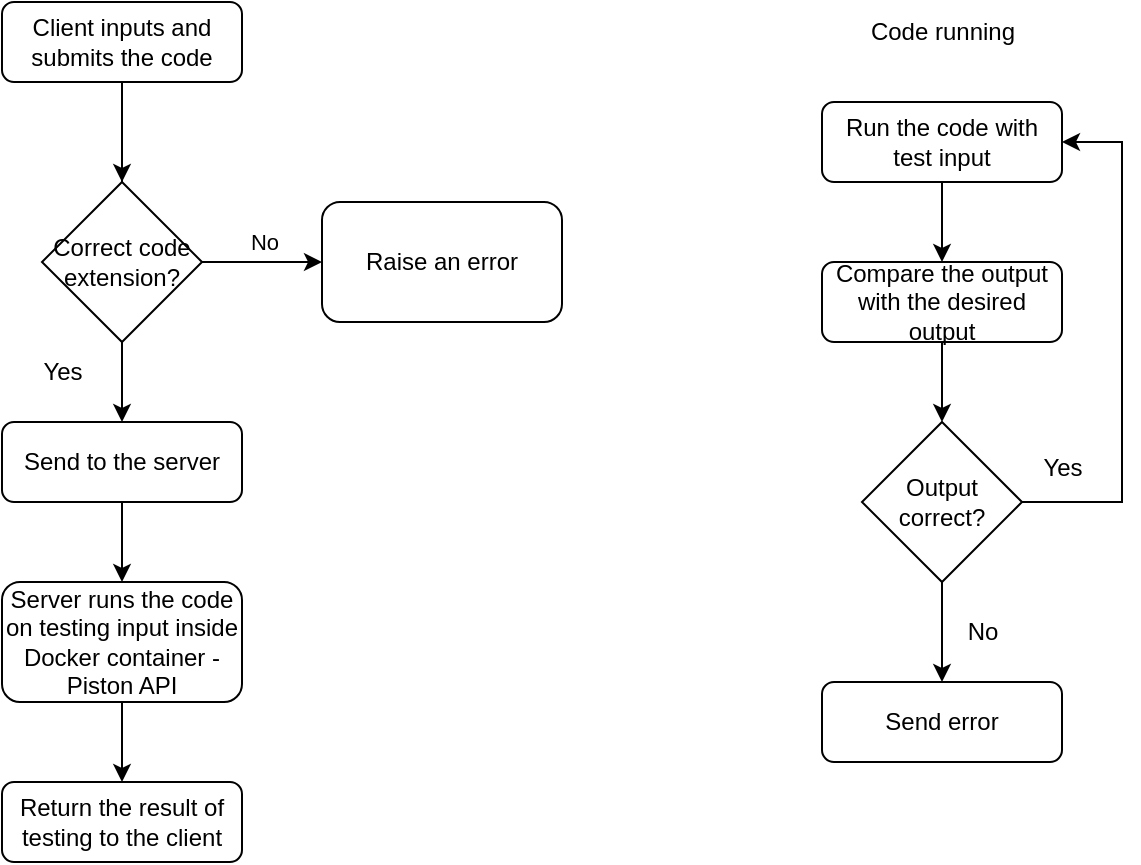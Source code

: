 <mxfile version="26.0.10">
  <diagram id="C5RBs43oDa-KdzZeNtuy" name="Page-1">
    <mxGraphModel dx="1434" dy="738" grid="1" gridSize="10" guides="1" tooltips="1" connect="1" arrows="1" fold="1" page="1" pageScale="1" pageWidth="827" pageHeight="1169" math="0" shadow="0">
      <root>
        <mxCell id="WIyWlLk6GJQsqaUBKTNV-0" />
        <mxCell id="WIyWlLk6GJQsqaUBKTNV-1" parent="WIyWlLk6GJQsqaUBKTNV-0" />
        <mxCell id="oDrARUDBT79SC8s8EYa_-2" value="" style="edgeStyle=orthogonalEdgeStyle;rounded=0;orthogonalLoop=1;jettySize=auto;html=1;" parent="WIyWlLk6GJQsqaUBKTNV-1" source="oDrARUDBT79SC8s8EYa_-3" edge="1">
          <mxGeometry relative="1" as="geometry">
            <mxPoint x="100" y="200" as="targetPoint" />
          </mxGeometry>
        </mxCell>
        <mxCell id="oDrARUDBT79SC8s8EYa_-0" value="Client inputs and submits the code" style="rounded=1;whiteSpace=wrap;html=1;" parent="WIyWlLk6GJQsqaUBKTNV-1" vertex="1">
          <mxGeometry x="40" y="90" width="120" height="40" as="geometry" />
        </mxCell>
        <mxCell id="oDrARUDBT79SC8s8EYa_-4" value="" style="edgeStyle=orthogonalEdgeStyle;rounded=0;orthogonalLoop=1;jettySize=auto;html=1;" parent="WIyWlLk6GJQsqaUBKTNV-1" source="oDrARUDBT79SC8s8EYa_-0" target="oDrARUDBT79SC8s8EYa_-3" edge="1">
          <mxGeometry relative="1" as="geometry">
            <mxPoint x="100" y="130" as="sourcePoint" />
            <mxPoint x="100" y="200" as="targetPoint" />
          </mxGeometry>
        </mxCell>
        <mxCell id="oDrARUDBT79SC8s8EYa_-6" value="" style="edgeStyle=orthogonalEdgeStyle;rounded=0;orthogonalLoop=1;jettySize=auto;html=1;" parent="WIyWlLk6GJQsqaUBKTNV-1" source="oDrARUDBT79SC8s8EYa_-3" target="oDrARUDBT79SC8s8EYa_-5" edge="1">
          <mxGeometry relative="1" as="geometry" />
        </mxCell>
        <mxCell id="oDrARUDBT79SC8s8EYa_-8" value="No" style="edgeLabel;html=1;align=center;verticalAlign=middle;resizable=0;points=[];" parent="oDrARUDBT79SC8s8EYa_-6" vertex="1" connectable="0">
          <mxGeometry x="0.033" y="-4" relative="1" as="geometry">
            <mxPoint y="-14" as="offset" />
          </mxGeometry>
        </mxCell>
        <mxCell id="oDrARUDBT79SC8s8EYa_-10" value="" style="edgeStyle=orthogonalEdgeStyle;rounded=0;orthogonalLoop=1;jettySize=auto;html=1;" parent="WIyWlLk6GJQsqaUBKTNV-1" source="oDrARUDBT79SC8s8EYa_-3" target="oDrARUDBT79SC8s8EYa_-9" edge="1">
          <mxGeometry relative="1" as="geometry" />
        </mxCell>
        <mxCell id="oDrARUDBT79SC8s8EYa_-3" value="Correct code extension?" style="rhombus;whiteSpace=wrap;html=1;" parent="WIyWlLk6GJQsqaUBKTNV-1" vertex="1">
          <mxGeometry x="60" y="180" width="80" height="80" as="geometry" />
        </mxCell>
        <mxCell id="oDrARUDBT79SC8s8EYa_-5" value="Raise an error" style="rounded=1;whiteSpace=wrap;html=1;" parent="WIyWlLk6GJQsqaUBKTNV-1" vertex="1">
          <mxGeometry x="200" y="190" width="120" height="60" as="geometry" />
        </mxCell>
        <mxCell id="oDrARUDBT79SC8s8EYa_-12" value="" style="edgeStyle=orthogonalEdgeStyle;rounded=0;orthogonalLoop=1;jettySize=auto;html=1;" parent="WIyWlLk6GJQsqaUBKTNV-1" source="oDrARUDBT79SC8s8EYa_-9" target="oDrARUDBT79SC8s8EYa_-11" edge="1">
          <mxGeometry relative="1" as="geometry" />
        </mxCell>
        <mxCell id="oDrARUDBT79SC8s8EYa_-9" value="Send to the server" style="rounded=1;whiteSpace=wrap;html=1;" parent="WIyWlLk6GJQsqaUBKTNV-1" vertex="1">
          <mxGeometry x="40" y="300" width="120" height="40" as="geometry" />
        </mxCell>
        <mxCell id="oDrARUDBT79SC8s8EYa_-14" value="" style="edgeStyle=orthogonalEdgeStyle;rounded=0;orthogonalLoop=1;jettySize=auto;html=1;entryX=0.5;entryY=0;entryDx=0;entryDy=0;" parent="WIyWlLk6GJQsqaUBKTNV-1" source="oDrARUDBT79SC8s8EYa_-11" target="oDrARUDBT79SC8s8EYa_-38" edge="1">
          <mxGeometry relative="1" as="geometry">
            <mxPoint x="100" y="480" as="targetPoint" />
          </mxGeometry>
        </mxCell>
        <mxCell id="oDrARUDBT79SC8s8EYa_-11" value="Server runs the code on testing input inside Docker container - Piston API" style="whiteSpace=wrap;html=1;rounded=1;" parent="WIyWlLk6GJQsqaUBKTNV-1" vertex="1">
          <mxGeometry x="40" y="380" width="120" height="60" as="geometry" />
        </mxCell>
        <mxCell id="oDrARUDBT79SC8s8EYa_-18" value="Code running" style="text;html=1;align=center;verticalAlign=middle;resizable=0;points=[];autosize=1;strokeColor=none;fillColor=none;" parent="WIyWlLk6GJQsqaUBKTNV-1" vertex="1">
          <mxGeometry x="460" y="90" width="100" height="30" as="geometry" />
        </mxCell>
        <mxCell id="oDrARUDBT79SC8s8EYa_-34" value="" style="edgeStyle=orthogonalEdgeStyle;rounded=0;orthogonalLoop=1;jettySize=auto;html=1;" parent="WIyWlLk6GJQsqaUBKTNV-1" source="oDrARUDBT79SC8s8EYa_-20" target="oDrARUDBT79SC8s8EYa_-33" edge="1">
          <mxGeometry relative="1" as="geometry" />
        </mxCell>
        <mxCell id="oDrARUDBT79SC8s8EYa_-20" value="Run the code with test input" style="rounded=1;whiteSpace=wrap;html=1;" parent="WIyWlLk6GJQsqaUBKTNV-1" vertex="1">
          <mxGeometry x="450" y="140" width="120" height="40" as="geometry" />
        </mxCell>
        <mxCell id="oDrARUDBT79SC8s8EYa_-28" value="" style="edgeStyle=orthogonalEdgeStyle;rounded=0;orthogonalLoop=1;jettySize=auto;html=1;" parent="WIyWlLk6GJQsqaUBKTNV-1" source="oDrARUDBT79SC8s8EYa_-23" target="oDrARUDBT79SC8s8EYa_-27" edge="1">
          <mxGeometry relative="1" as="geometry" />
        </mxCell>
        <mxCell id="oDrARUDBT79SC8s8EYa_-40" style="edgeStyle=orthogonalEdgeStyle;rounded=0;orthogonalLoop=1;jettySize=auto;html=1;exitX=1;exitY=0.5;exitDx=0;exitDy=0;entryX=1;entryY=0.5;entryDx=0;entryDy=0;" parent="WIyWlLk6GJQsqaUBKTNV-1" source="oDrARUDBT79SC8s8EYa_-23" target="oDrARUDBT79SC8s8EYa_-20" edge="1">
          <mxGeometry relative="1" as="geometry">
            <Array as="points">
              <mxPoint x="600" y="340" />
              <mxPoint x="600" y="160" />
            </Array>
          </mxGeometry>
        </mxCell>
        <mxCell id="oDrARUDBT79SC8s8EYa_-23" value="Output correct?" style="rhombus;whiteSpace=wrap;html=1;" parent="WIyWlLk6GJQsqaUBKTNV-1" vertex="1">
          <mxGeometry x="470" y="300" width="80" height="80" as="geometry" />
        </mxCell>
        <mxCell id="oDrARUDBT79SC8s8EYa_-26" value="Yes" style="text;html=1;align=center;verticalAlign=middle;resizable=0;points=[];autosize=1;strokeColor=none;fillColor=none;" parent="WIyWlLk6GJQsqaUBKTNV-1" vertex="1">
          <mxGeometry x="550" y="308" width="40" height="30" as="geometry" />
        </mxCell>
        <mxCell id="oDrARUDBT79SC8s8EYa_-27" value="Send error" style="rounded=1;whiteSpace=wrap;html=1;" parent="WIyWlLk6GJQsqaUBKTNV-1" vertex="1">
          <mxGeometry x="450" y="430" width="120" height="40" as="geometry" />
        </mxCell>
        <mxCell id="oDrARUDBT79SC8s8EYa_-29" value="No" style="text;html=1;align=center;verticalAlign=middle;resizable=0;points=[];autosize=1;strokeColor=none;fillColor=none;" parent="WIyWlLk6GJQsqaUBKTNV-1" vertex="1">
          <mxGeometry x="510" y="390" width="40" height="30" as="geometry" />
        </mxCell>
        <mxCell id="oDrARUDBT79SC8s8EYa_-36" value="" style="edgeStyle=orthogonalEdgeStyle;rounded=0;orthogonalLoop=1;jettySize=auto;html=1;" parent="WIyWlLk6GJQsqaUBKTNV-1" source="oDrARUDBT79SC8s8EYa_-33" target="oDrARUDBT79SC8s8EYa_-23" edge="1">
          <mxGeometry relative="1" as="geometry" />
        </mxCell>
        <mxCell id="oDrARUDBT79SC8s8EYa_-33" value="Compare the output with the desired output" style="rounded=1;whiteSpace=wrap;html=1;" parent="WIyWlLk6GJQsqaUBKTNV-1" vertex="1">
          <mxGeometry x="450" y="220" width="120" height="40" as="geometry" />
        </mxCell>
        <mxCell id="oDrARUDBT79SC8s8EYa_-38" value="Return the result of testing to the client" style="whiteSpace=wrap;html=1;rounded=1;" parent="WIyWlLk6GJQsqaUBKTNV-1" vertex="1">
          <mxGeometry x="40" y="480" width="120" height="40" as="geometry" />
        </mxCell>
        <mxCell id="Gydm1qwDTPoBg8wv6aID-0" value="Yes" style="text;html=1;align=center;verticalAlign=middle;resizable=0;points=[];autosize=1;strokeColor=none;fillColor=none;" vertex="1" parent="WIyWlLk6GJQsqaUBKTNV-1">
          <mxGeometry x="50" y="260" width="40" height="30" as="geometry" />
        </mxCell>
      </root>
    </mxGraphModel>
  </diagram>
</mxfile>
